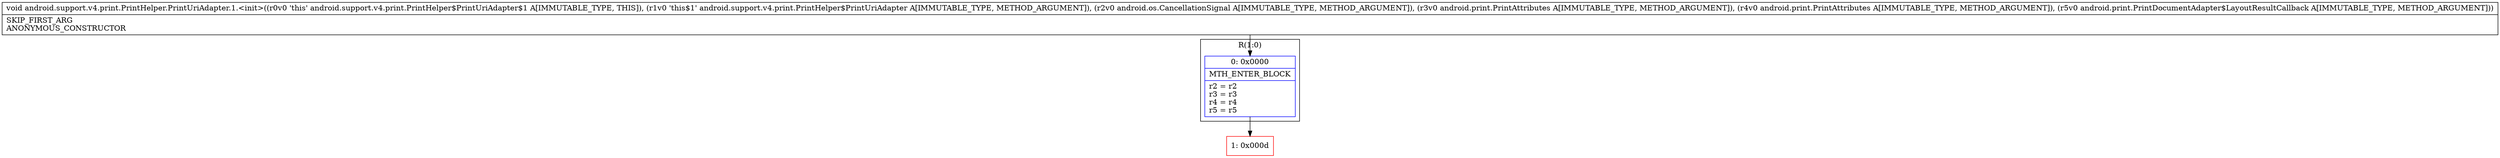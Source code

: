 digraph "CFG forandroid.support.v4.print.PrintHelper.PrintUriAdapter.1.\<init\>(Landroid\/support\/v4\/print\/PrintHelper$PrintUriAdapter;Landroid\/os\/CancellationSignal;Landroid\/print\/PrintAttributes;Landroid\/print\/PrintAttributes;Landroid\/print\/PrintDocumentAdapter$LayoutResultCallback;)V" {
subgraph cluster_Region_1230052603 {
label = "R(1:0)";
node [shape=record,color=blue];
Node_0 [shape=record,label="{0\:\ 0x0000|MTH_ENTER_BLOCK\l|r2 = r2\lr3 = r3\lr4 = r4\lr5 = r5\l}"];
}
Node_1 [shape=record,color=red,label="{1\:\ 0x000d}"];
MethodNode[shape=record,label="{void android.support.v4.print.PrintHelper.PrintUriAdapter.1.\<init\>((r0v0 'this' android.support.v4.print.PrintHelper$PrintUriAdapter$1 A[IMMUTABLE_TYPE, THIS]), (r1v0 'this$1' android.support.v4.print.PrintHelper$PrintUriAdapter A[IMMUTABLE_TYPE, METHOD_ARGUMENT]), (r2v0 android.os.CancellationSignal A[IMMUTABLE_TYPE, METHOD_ARGUMENT]), (r3v0 android.print.PrintAttributes A[IMMUTABLE_TYPE, METHOD_ARGUMENT]), (r4v0 android.print.PrintAttributes A[IMMUTABLE_TYPE, METHOD_ARGUMENT]), (r5v0 android.print.PrintDocumentAdapter$LayoutResultCallback A[IMMUTABLE_TYPE, METHOD_ARGUMENT]))  | SKIP_FIRST_ARG\lANONYMOUS_CONSTRUCTOR\l}"];
MethodNode -> Node_0;
Node_0 -> Node_1;
}

